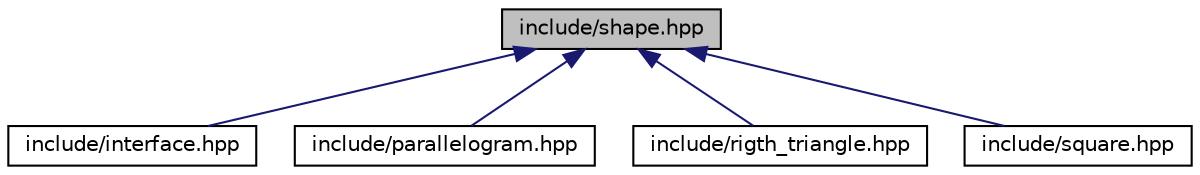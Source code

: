 digraph "include/shape.hpp"
{
  edge [fontname="Helvetica",fontsize="10",labelfontname="Helvetica",labelfontsize="10"];
  node [fontname="Helvetica",fontsize="10",shape=record];
  Node6 [label="include/shape.hpp",height=0.2,width=0.4,color="black", fillcolor="grey75", style="filled", fontcolor="black"];
  Node6 -> Node7 [dir="back",color="midnightblue",fontsize="10",style="solid",fontname="Helvetica"];
  Node7 [label="include/interface.hpp",height=0.2,width=0.4,color="black", fillcolor="white", style="filled",URL="$interface_8hpp.html",tooltip="Header file of interface.cpp. "];
  Node6 -> Node8 [dir="back",color="midnightblue",fontsize="10",style="solid",fontname="Helvetica"];
  Node8 [label="include/parallelogram.hpp",height=0.2,width=0.4,color="black", fillcolor="white", style="filled",URL="$parallelogram_8hpp.html",tooltip="Header file of parallelogram.cpp. "];
  Node6 -> Node9 [dir="back",color="midnightblue",fontsize="10",style="solid",fontname="Helvetica"];
  Node9 [label="include/rigth_triangle.hpp",height=0.2,width=0.4,color="black", fillcolor="white", style="filled",URL="$rigth__triangle_8hpp.html",tooltip="Header file of rigth_triangle.cpp. "];
  Node6 -> Node10 [dir="back",color="midnightblue",fontsize="10",style="solid",fontname="Helvetica"];
  Node10 [label="include/square.hpp",height=0.2,width=0.4,color="black", fillcolor="white", style="filled",URL="$square_8hpp.html",tooltip="Header file of square.cpp. "];
}
